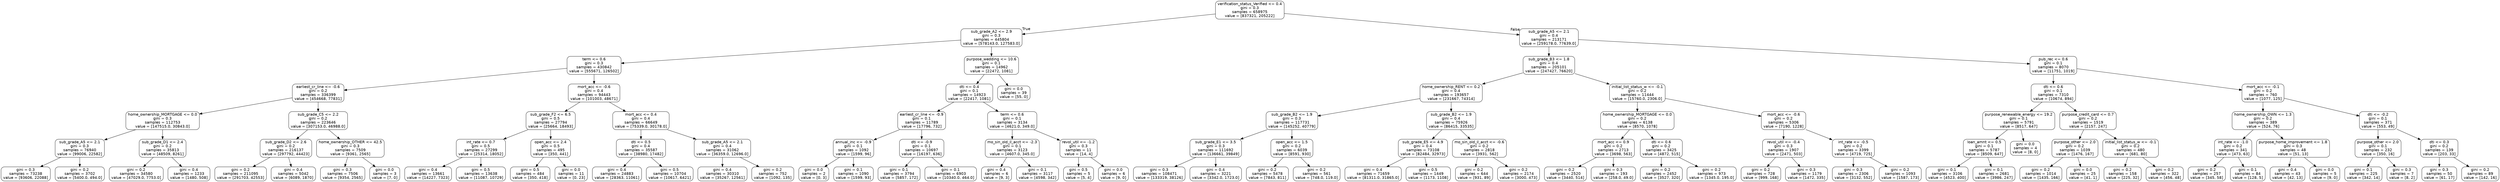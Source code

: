 digraph Tree {
node [shape=box, style="rounded", color="black", fontname="helvetica"] ;
edge [fontname="helvetica"] ;
0 [label="verification_status_Verified <= 0.4\ngini = 0.3\nsamples = 658975\nvalue = [837321, 205222]"] ;
1 [label="sub_grade_A2 <= 2.9\ngini = 0.3\nsamples = 445804\nvalue = [578143.0, 127583.0]"] ;
0 -> 1 [labeldistance=2.5, labelangle=45, headlabel="True"] ;
2 [label="term <= 0.6\ngini = 0.3\nsamples = 430842\nvalue = [555671, 126502]"] ;
1 -> 2 ;
3 [label="earliest_cr_line <= -0.6\ngini = 0.2\nsamples = 336399\nvalue = [454668, 77831]"] ;
2 -> 3 ;
4 [label="home_ownership_MORTGAGE <= 0.0\ngini = 0.3\nsamples = 112753\nvalue = [147515.0, 30843.0]"] ;
3 -> 4 ;
5 [label="sub_grade_A5 <= 2.1\ngini = 0.3\nsamples = 76940\nvalue = [99006, 22582]"] ;
4 -> 5 ;
6 [label="gini = 0.3\nsamples = 73238\nvalue = [93606, 22088]"] ;
5 -> 6 ;
7 [label="gini = 0.2\nsamples = 3702\nvalue = [5400.0, 494.0]"] ;
5 -> 7 ;
8 [label="sub_grade_D1 <= 2.4\ngini = 0.2\nsamples = 35813\nvalue = [48509, 8261]"] ;
4 -> 8 ;
9 [label="gini = 0.2\nsamples = 34580\nvalue = [47029.0, 7753.0]"] ;
8 -> 9 ;
10 [label="gini = 0.4\nsamples = 1233\nvalue = [1480, 508]"] ;
8 -> 10 ;
11 [label="sub_grade_C5 <= 2.2\ngini = 0.2\nsamples = 223646\nvalue = [307153.0, 46988.0]"] ;
3 -> 11 ;
12 [label="sub_grade_D2 <= 2.6\ngini = 0.2\nsamples = 216137\nvalue = [297792, 44423]"] ;
11 -> 12 ;
13 [label="gini = 0.2\nsamples = 211095\nvalue = [291703, 42553]"] ;
12 -> 13 ;
14 [label="gini = 0.4\nsamples = 5042\nvalue = [6089, 1870]"] ;
12 -> 14 ;
15 [label="home_ownership_OTHER <= 42.5\ngini = 0.3\nsamples = 7509\nvalue = [9361, 2565]"] ;
11 -> 15 ;
16 [label="gini = 0.3\nsamples = 7506\nvalue = [9354, 2565]"] ;
15 -> 16 ;
17 [label="gini = 0.0\nsamples = 3\nvalue = [7, 0]"] ;
15 -> 17 ;
18 [label="mort_acc <= -0.6\ngini = 0.4\nsamples = 94443\nvalue = [101003, 48671]"] ;
2 -> 18 ;
19 [label="sub_grade_F2 <= 6.5\ngini = 0.5\nsamples = 27794\nvalue = [25664, 18493]"] ;
18 -> 19 ;
20 [label="int_rate <= 0.7\ngini = 0.5\nsamples = 27299\nvalue = [25314, 18052]"] ;
19 -> 20 ;
21 [label="gini = 0.4\nsamples = 13661\nvalue = [14227, 7323]"] ;
20 -> 21 ;
22 [label="gini = 0.5\nsamples = 13638\nvalue = [11087, 10729]"] ;
20 -> 22 ;
23 [label="open_acc <= 2.4\ngini = 0.5\nsamples = 495\nvalue = [350, 441]"] ;
19 -> 23 ;
24 [label="gini = 0.5\nsamples = 484\nvalue = [350, 418]"] ;
23 -> 24 ;
25 [label="gini = 0.0\nsamples = 11\nvalue = [0, 23]"] ;
23 -> 25 ;
26 [label="mort_acc <= 0.4\ngini = 0.4\nsamples = 66649\nvalue = [75339.0, 30178.0]"] ;
18 -> 26 ;
27 [label="dti <= 0.5\ngini = 0.4\nsamples = 35587\nvalue = [38980, 17482]"] ;
26 -> 27 ;
28 [label="gini = 0.4\nsamples = 24883\nvalue = [28363, 11061]"] ;
27 -> 28 ;
29 [label="gini = 0.5\nsamples = 10704\nvalue = [10617, 6421]"] ;
27 -> 29 ;
30 [label="sub_grade_A5 <= 2.1\ngini = 0.4\nsamples = 31062\nvalue = [36359.0, 12696.0]"] ;
26 -> 30 ;
31 [label="gini = 0.4\nsamples = 30310\nvalue = [35267, 12561]"] ;
30 -> 31 ;
32 [label="gini = 0.2\nsamples = 752\nvalue = [1092, 135]"] ;
30 -> 32 ;
33 [label="purpose_wedding <= 10.6\ngini = 0.1\nsamples = 14962\nvalue = [22472, 1081]"] ;
1 -> 33 ;
34 [label="dti <= 0.4\ngini = 0.1\nsamples = 14923\nvalue = [22417, 1081]"] ;
33 -> 34 ;
35 [label="earliest_cr_line <= -0.9\ngini = 0.1\nsamples = 11789\nvalue = [17796, 732]"] ;
34 -> 35 ;
36 [label="annual_inc <= -0.9\ngini = 0.1\nsamples = 1092\nvalue = [1599, 96]"] ;
35 -> 36 ;
37 [label="gini = 0.0\nsamples = 2\nvalue = [0, 3]"] ;
36 -> 37 ;
38 [label="gini = 0.1\nsamples = 1090\nvalue = [1599, 93]"] ;
36 -> 38 ;
39 [label="dti <= -0.9\ngini = 0.1\nsamples = 10697\nvalue = [16197, 636]"] ;
35 -> 39 ;
40 [label="gini = 0.1\nsamples = 3794\nvalue = [5857, 172]"] ;
39 -> 40 ;
41 [label="gini = 0.1\nsamples = 6903\nvalue = [10340.0, 464.0]"] ;
39 -> 41 ;
42 [label="term <= 0.6\ngini = 0.1\nsamples = 3134\nvalue = [4621.0, 349.0]"] ;
34 -> 42 ;
43 [label="mo_sin_old_il_acct <= -2.3\ngini = 0.1\nsamples = 3123\nvalue = [4607.0, 345.0]"] ;
42 -> 43 ;
44 [label="gini = 0.4\nsamples = 6\nvalue = [9, 3]"] ;
43 -> 44 ;
45 [label="gini = 0.1\nsamples = 3117\nvalue = [4598, 342]"] ;
43 -> 45 ;
46 [label="revol_util <= -1.2\ngini = 0.3\nsamples = 11\nvalue = [14, 4]"] ;
42 -> 46 ;
47 [label="gini = 0.5\nsamples = 5\nvalue = [5, 4]"] ;
46 -> 47 ;
48 [label="gini = 0.0\nsamples = 6\nvalue = [9, 0]"] ;
46 -> 48 ;
49 [label="gini = 0.0\nsamples = 39\nvalue = [55, 0]"] ;
33 -> 49 ;
50 [label="sub_grade_A5 <= 2.1\ngini = 0.4\nsamples = 213171\nvalue = [259178.0, 77639.0]"] ;
0 -> 50 [labeldistance=2.5, labelangle=-45, headlabel="False"] ;
51 [label="sub_grade_B3 <= 1.8\ngini = 0.4\nsamples = 205101\nvalue = [247427, 76620]"] ;
50 -> 51 ;
52 [label="home_ownership_RENT <= 0.2\ngini = 0.4\nsamples = 193657\nvalue = [231667, 74314]"] ;
51 -> 52 ;
53 [label="sub_grade_B2 <= 1.9\ngini = 0.3\nsamples = 117731\nvalue = [145252, 40779]"] ;
52 -> 53 ;
54 [label="sub_grade_E1 <= 3.5\ngini = 0.3\nsamples = 111692\nvalue = [136661, 39849]"] ;
53 -> 54 ;
55 [label="gini = 0.3\nsamples = 108471\nvalue = [133319, 38126]"] ;
54 -> 55 ;
56 [label="gini = 0.4\nsamples = 3221\nvalue = [3342.0, 1723.0]"] ;
54 -> 56 ;
57 [label="open_acc <= 1.5\ngini = 0.2\nsamples = 6039\nvalue = [8591, 930]"] ;
53 -> 57 ;
58 [label="gini = 0.2\nsamples = 5478\nvalue = [7843, 811]"] ;
57 -> 58 ;
59 [label="gini = 0.2\nsamples = 561\nvalue = [748.0, 119.0]"] ;
57 -> 59 ;
60 [label="sub_grade_B2 <= 1.9\ngini = 0.4\nsamples = 75926\nvalue = [86415, 33535]"] ;
52 -> 60 ;
61 [label="sub_grade_E5 <= 4.9\ngini = 0.4\nsamples = 73108\nvalue = [82484, 32973]"] ;
60 -> 61 ;
62 [label="gini = 0.4\nsamples = 71659\nvalue = [81311.0, 31865.0]"] ;
61 -> 62 ;
63 [label="gini = 0.5\nsamples = 1449\nvalue = [1173, 1108]"] ;
61 -> 63 ;
64 [label="mo_sin_old_il_acct <= -0.6\ngini = 0.2\nsamples = 2818\nvalue = [3931, 562]"] ;
60 -> 64 ;
65 [label="gini = 0.2\nsamples = 644\nvalue = [931, 89]"] ;
64 -> 65 ;
66 [label="gini = 0.2\nsamples = 2174\nvalue = [3000, 473]"] ;
64 -> 66 ;
67 [label="initial_list_status_w <= -0.1\ngini = 0.2\nsamples = 11444\nvalue = [15760.0, 2306.0]"] ;
51 -> 67 ;
68 [label="home_ownership_MORTGAGE <= 0.0\ngini = 0.2\nsamples = 6138\nvalue = [8570, 1078]"] ;
67 -> 68 ;
69 [label="mort_acc <= 0.9\ngini = 0.2\nsamples = 2713\nvalue = [3698, 563]"] ;
68 -> 69 ;
70 [label="gini = 0.2\nsamples = 2520\nvalue = [3440, 514]"] ;
69 -> 70 ;
71 [label="gini = 0.3\nsamples = 193\nvalue = [258.0, 49.0]"] ;
69 -> 71 ;
72 [label="dti <= 0.6\ngini = 0.2\nsamples = 3425\nvalue = [4872, 515]"] ;
68 -> 72 ;
73 [label="gini = 0.2\nsamples = 2452\nvalue = [3527, 320]"] ;
72 -> 73 ;
74 [label="gini = 0.2\nsamples = 973\nvalue = [1345.0, 195.0]"] ;
72 -> 74 ;
75 [label="mort_acc <= -0.6\ngini = 0.2\nsamples = 5306\nvalue = [7190, 1228]"] ;
67 -> 75 ;
76 [label="revol_util <= -0.4\ngini = 0.3\nsamples = 1907\nvalue = [2471, 503]"] ;
75 -> 76 ;
77 [label="gini = 0.2\nsamples = 728\nvalue = [999, 168]"] ;
76 -> 77 ;
78 [label="gini = 0.3\nsamples = 1179\nvalue = [1472, 335]"] ;
76 -> 78 ;
79 [label="int_rate <= -0.5\ngini = 0.2\nsamples = 3399\nvalue = [4719, 725]"] ;
75 -> 79 ;
80 [label="gini = 0.3\nsamples = 2306\nvalue = [3132, 552]"] ;
79 -> 80 ;
81 [label="gini = 0.2\nsamples = 1093\nvalue = [1587, 173]"] ;
79 -> 81 ;
82 [label="pub_rec <= 0.6\ngini = 0.1\nsamples = 8070\nvalue = [11751, 1019]"] ;
50 -> 82 ;
83 [label="dti <= 0.6\ngini = 0.1\nsamples = 7310\nvalue = [10674, 894]"] ;
82 -> 83 ;
84 [label="purpose_renewable_energy <= 19.2\ngini = 0.1\nsamples = 5791\nvalue = [8517, 647]"] ;
83 -> 84 ;
85 [label="loan_amnt <= 0.5\ngini = 0.1\nsamples = 5787\nvalue = [8509, 647]"] ;
84 -> 85 ;
86 [label="gini = 0.1\nsamples = 3106\nvalue = [4523, 400]"] ;
85 -> 86 ;
87 [label="gini = 0.1\nsamples = 2681\nvalue = [3986, 247]"] ;
85 -> 87 ;
88 [label="gini = 0.0\nsamples = 4\nvalue = [8, 0]"] ;
84 -> 88 ;
89 [label="purpose_credit_card <= 0.7\ngini = 0.2\nsamples = 1519\nvalue = [2157, 247]"] ;
83 -> 89 ;
90 [label="purpose_other <= 2.0\ngini = 0.2\nsamples = 1039\nvalue = [1476, 167]"] ;
89 -> 90 ;
91 [label="gini = 0.2\nsamples = 1014\nvalue = [1435, 166]"] ;
90 -> 91 ;
92 [label="gini = 0.0\nsamples = 25\nvalue = [41, 1]"] ;
90 -> 92 ;
93 [label="initial_list_status_w <= -0.1\ngini = 0.2\nsamples = 480\nvalue = [681, 80]"] ;
89 -> 93 ;
94 [label="gini = 0.2\nsamples = 158\nvalue = [225, 32]"] ;
93 -> 94 ;
95 [label="gini = 0.2\nsamples = 322\nvalue = [456, 48]"] ;
93 -> 95 ;
96 [label="mort_acc <= -0.1\ngini = 0.2\nsamples = 760\nvalue = [1077, 125]"] ;
82 -> 96 ;
97 [label="home_ownership_OWN <= 1.3\ngini = 0.2\nsamples = 389\nvalue = [524, 76]"] ;
96 -> 97 ;
98 [label="int_rate <= -1.0\ngini = 0.2\nsamples = 341\nvalue = [473, 63]"] ;
97 -> 98 ;
99 [label="gini = 0.2\nsamples = 257\nvalue = [345, 58]"] ;
98 -> 99 ;
100 [label="gini = 0.1\nsamples = 84\nvalue = [128, 5]"] ;
98 -> 100 ;
101 [label="purpose_home_improvement <= 1.8\ngini = 0.3\nsamples = 48\nvalue = [51, 13]"] ;
97 -> 101 ;
102 [label="gini = 0.4\nsamples = 43\nvalue = [42, 13]"] ;
101 -> 102 ;
103 [label="gini = 0.0\nsamples = 5\nvalue = [9, 0]"] ;
101 -> 103 ;
104 [label="dti <= -0.2\ngini = 0.1\nsamples = 371\nvalue = [553, 49]"] ;
96 -> 104 ;
105 [label="purpose_other <= 2.0\ngini = 0.1\nsamples = 232\nvalue = [350, 16]"] ;
104 -> 105 ;
106 [label="gini = 0.1\nsamples = 225\nvalue = [342, 14]"] ;
105 -> 106 ;
107 [label="gini = 0.3\nsamples = 7\nvalue = [8, 2]"] ;
105 -> 107 ;
108 [label="dti <= 0.3\ngini = 0.2\nsamples = 139\nvalue = [203, 33]"] ;
104 -> 108 ;
109 [label="gini = 0.3\nsamples = 50\nvalue = [61, 17]"] ;
108 -> 109 ;
110 [label="gini = 0.2\nsamples = 89\nvalue = [142, 16]"] ;
108 -> 110 ;
}